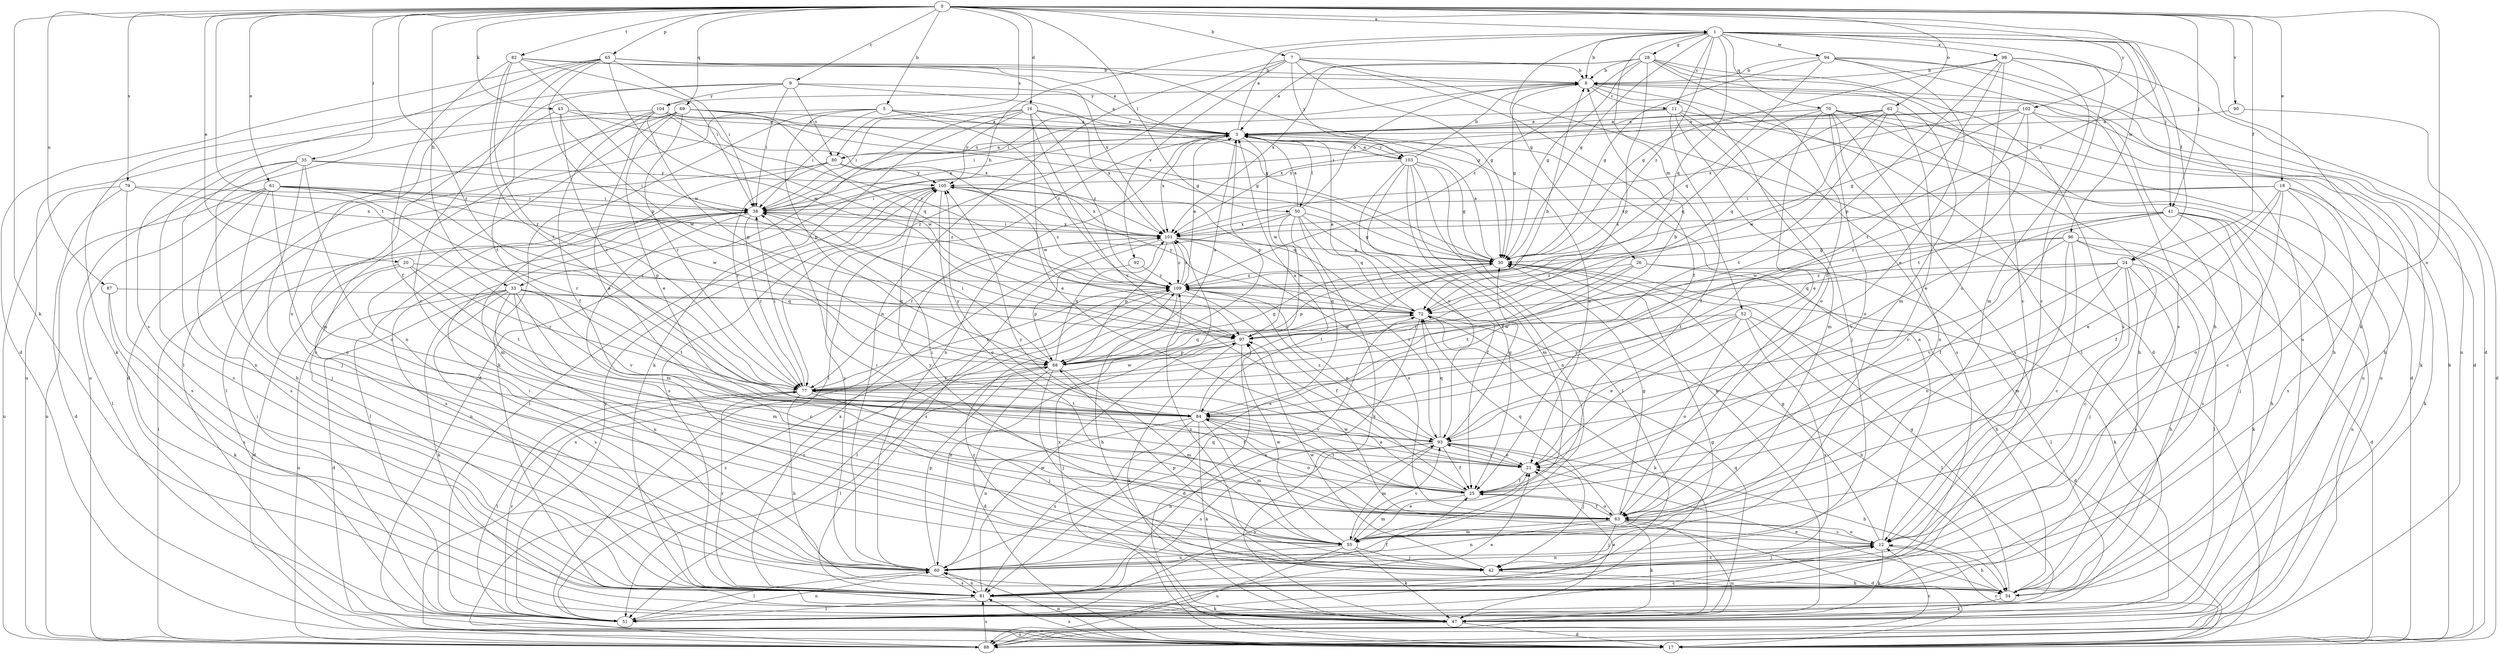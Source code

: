 strict digraph  {
0;
1;
3;
5;
7;
8;
9;
11;
12;
16;
17;
18;
20;
21;
24;
25;
26;
28;
30;
33;
34;
35;
38;
41;
42;
43;
47;
50;
51;
52;
55;
60;
61;
62;
63;
65;
68;
69;
70;
72;
77;
79;
80;
81;
82;
84;
87;
88;
90;
92;
93;
94;
96;
97;
98;
101;
102;
103;
104;
105;
109;
0 -> 1  [label=a];
0 -> 5  [label=b];
0 -> 7  [label=b];
0 -> 9  [label=c];
0 -> 16  [label=d];
0 -> 18  [label=e];
0 -> 20  [label=e];
0 -> 24  [label=f];
0 -> 33  [label=h];
0 -> 35  [label=i];
0 -> 41  [label=j];
0 -> 43  [label=k];
0 -> 47  [label=k];
0 -> 50  [label=l];
0 -> 61  [label=o];
0 -> 62  [label=o];
0 -> 63  [label=o];
0 -> 65  [label=p];
0 -> 69  [label=q];
0 -> 77  [label=r];
0 -> 79  [label=s];
0 -> 80  [label=s];
0 -> 82  [label=t];
0 -> 84  [label=t];
0 -> 87  [label=u];
0 -> 90  [label=v];
0 -> 102  [label=y];
0 -> 109  [label=z];
1 -> 8  [label=b];
1 -> 11  [label=c];
1 -> 24  [label=f];
1 -> 26  [label=g];
1 -> 28  [label=g];
1 -> 30  [label=g];
1 -> 33  [label=h];
1 -> 41  [label=j];
1 -> 47  [label=k];
1 -> 52  [label=m];
1 -> 70  [label=q];
1 -> 72  [label=q];
1 -> 88  [label=u];
1 -> 94  [label=w];
1 -> 96  [label=w];
1 -> 98  [label=x];
1 -> 109  [label=z];
3 -> 1  [label=a];
3 -> 21  [label=e];
3 -> 50  [label=l];
3 -> 51  [label=l];
3 -> 60  [label=n];
3 -> 68  [label=p];
3 -> 80  [label=s];
3 -> 97  [label=w];
3 -> 101  [label=x];
3 -> 103  [label=y];
5 -> 3  [label=a];
5 -> 38  [label=i];
5 -> 47  [label=k];
5 -> 51  [label=l];
5 -> 68  [label=p];
5 -> 103  [label=y];
5 -> 109  [label=z];
7 -> 8  [label=b];
7 -> 17  [label=d];
7 -> 25  [label=f];
7 -> 30  [label=g];
7 -> 60  [label=n];
7 -> 77  [label=r];
7 -> 92  [label=v];
7 -> 103  [label=y];
8 -> 11  [label=c];
8 -> 17  [label=d];
8 -> 30  [label=g];
8 -> 38  [label=i];
8 -> 51  [label=l];
8 -> 63  [label=o];
8 -> 104  [label=y];
9 -> 3  [label=a];
9 -> 30  [label=g];
9 -> 38  [label=i];
9 -> 47  [label=k];
9 -> 80  [label=s];
9 -> 84  [label=t];
9 -> 104  [label=y];
11 -> 3  [label=a];
11 -> 25  [label=f];
11 -> 38  [label=i];
11 -> 42  [label=j];
11 -> 55  [label=m];
11 -> 81  [label=s];
11 -> 88  [label=u];
12 -> 3  [label=a];
12 -> 30  [label=g];
12 -> 34  [label=h];
12 -> 42  [label=j];
12 -> 47  [label=k];
12 -> 60  [label=n];
12 -> 63  [label=o];
16 -> 3  [label=a];
16 -> 17  [label=d];
16 -> 21  [label=e];
16 -> 38  [label=i];
16 -> 47  [label=k];
16 -> 93  [label=v];
16 -> 101  [label=x];
16 -> 105  [label=y];
16 -> 109  [label=z];
17 -> 8  [label=b];
17 -> 12  [label=c];
17 -> 60  [label=n];
17 -> 81  [label=s];
17 -> 101  [label=x];
18 -> 12  [label=c];
18 -> 21  [label=e];
18 -> 25  [label=f];
18 -> 38  [label=i];
18 -> 47  [label=k];
18 -> 63  [label=o];
18 -> 81  [label=s];
18 -> 101  [label=x];
20 -> 17  [label=d];
20 -> 60  [label=n];
20 -> 77  [label=r];
20 -> 84  [label=t];
20 -> 109  [label=z];
21 -> 25  [label=f];
21 -> 93  [label=v];
24 -> 12  [label=c];
24 -> 34  [label=h];
24 -> 42  [label=j];
24 -> 63  [label=o];
24 -> 72  [label=q];
24 -> 81  [label=s];
24 -> 93  [label=v];
24 -> 109  [label=z];
25 -> 38  [label=i];
25 -> 55  [label=m];
25 -> 63  [label=o];
25 -> 84  [label=t];
25 -> 105  [label=y];
26 -> 34  [label=h];
26 -> 51  [label=l];
26 -> 77  [label=r];
26 -> 84  [label=t];
26 -> 109  [label=z];
28 -> 3  [label=a];
28 -> 8  [label=b];
28 -> 12  [label=c];
28 -> 25  [label=f];
28 -> 30  [label=g];
28 -> 55  [label=m];
28 -> 68  [label=p];
28 -> 81  [label=s];
28 -> 101  [label=x];
28 -> 109  [label=z];
30 -> 3  [label=a];
30 -> 47  [label=k];
30 -> 68  [label=p];
30 -> 84  [label=t];
30 -> 109  [label=z];
33 -> 12  [label=c];
33 -> 17  [label=d];
33 -> 47  [label=k];
33 -> 55  [label=m];
33 -> 60  [label=n];
33 -> 72  [label=q];
33 -> 81  [label=s];
33 -> 84  [label=t];
33 -> 88  [label=u];
33 -> 93  [label=v];
34 -> 21  [label=e];
34 -> 30  [label=g];
34 -> 47  [label=k];
35 -> 34  [label=h];
35 -> 38  [label=i];
35 -> 42  [label=j];
35 -> 60  [label=n];
35 -> 63  [label=o];
35 -> 81  [label=s];
35 -> 105  [label=y];
38 -> 3  [label=a];
38 -> 51  [label=l];
38 -> 55  [label=m];
38 -> 77  [label=r];
38 -> 81  [label=s];
38 -> 101  [label=x];
41 -> 25  [label=f];
41 -> 34  [label=h];
41 -> 42  [label=j];
41 -> 81  [label=s];
41 -> 88  [label=u];
41 -> 93  [label=v];
41 -> 97  [label=w];
41 -> 101  [label=x];
42 -> 12  [label=c];
42 -> 34  [label=h];
42 -> 68  [label=p];
42 -> 97  [label=w];
42 -> 109  [label=z];
43 -> 3  [label=a];
43 -> 55  [label=m];
43 -> 77  [label=r];
43 -> 97  [label=w];
43 -> 101  [label=x];
47 -> 17  [label=d];
47 -> 21  [label=e];
47 -> 72  [label=q];
47 -> 88  [label=u];
47 -> 109  [label=z];
50 -> 3  [label=a];
50 -> 8  [label=b];
50 -> 25  [label=f];
50 -> 30  [label=g];
50 -> 47  [label=k];
50 -> 72  [label=q];
50 -> 77  [label=r];
50 -> 81  [label=s];
50 -> 97  [label=w];
50 -> 101  [label=x];
51 -> 12  [label=c];
51 -> 21  [label=e];
51 -> 30  [label=g];
51 -> 38  [label=i];
51 -> 60  [label=n];
51 -> 77  [label=r];
51 -> 93  [label=v];
51 -> 105  [label=y];
51 -> 109  [label=z];
52 -> 17  [label=d];
52 -> 21  [label=e];
52 -> 51  [label=l];
52 -> 63  [label=o];
52 -> 77  [label=r];
52 -> 81  [label=s];
52 -> 97  [label=w];
55 -> 21  [label=e];
55 -> 42  [label=j];
55 -> 47  [label=k];
55 -> 60  [label=n];
55 -> 88  [label=u];
55 -> 93  [label=v];
55 -> 97  [label=w];
55 -> 105  [label=y];
60 -> 38  [label=i];
60 -> 51  [label=l];
60 -> 68  [label=p];
60 -> 72  [label=q];
60 -> 81  [label=s];
60 -> 105  [label=y];
61 -> 38  [label=i];
61 -> 42  [label=j];
61 -> 51  [label=l];
61 -> 63  [label=o];
61 -> 68  [label=p];
61 -> 77  [label=r];
61 -> 81  [label=s];
61 -> 88  [label=u];
61 -> 97  [label=w];
61 -> 109  [label=z];
62 -> 3  [label=a];
62 -> 21  [label=e];
62 -> 34  [label=h];
62 -> 72  [label=q];
62 -> 84  [label=t];
62 -> 97  [label=w];
62 -> 101  [label=x];
63 -> 12  [label=c];
63 -> 17  [label=d];
63 -> 25  [label=f];
63 -> 30  [label=g];
63 -> 38  [label=i];
63 -> 42  [label=j];
63 -> 47  [label=k];
63 -> 55  [label=m];
63 -> 60  [label=n];
63 -> 72  [label=q];
63 -> 88  [label=u];
63 -> 97  [label=w];
65 -> 3  [label=a];
65 -> 8  [label=b];
65 -> 12  [label=c];
65 -> 17  [label=d];
65 -> 30  [label=g];
65 -> 38  [label=i];
65 -> 60  [label=n];
65 -> 68  [label=p];
65 -> 81  [label=s];
65 -> 97  [label=w];
68 -> 3  [label=a];
68 -> 17  [label=d];
68 -> 30  [label=g];
68 -> 38  [label=i];
68 -> 42  [label=j];
68 -> 51  [label=l];
68 -> 55  [label=m];
68 -> 72  [label=q];
68 -> 77  [label=r];
68 -> 101  [label=x];
69 -> 3  [label=a];
69 -> 17  [label=d];
69 -> 21  [label=e];
69 -> 30  [label=g];
69 -> 60  [label=n];
69 -> 72  [label=q];
69 -> 77  [label=r];
69 -> 88  [label=u];
70 -> 3  [label=a];
70 -> 17  [label=d];
70 -> 21  [label=e];
70 -> 34  [label=h];
70 -> 60  [label=n];
70 -> 63  [label=o];
70 -> 72  [label=q];
70 -> 81  [label=s];
70 -> 88  [label=u];
72 -> 3  [label=a];
72 -> 34  [label=h];
72 -> 47  [label=k];
72 -> 81  [label=s];
72 -> 97  [label=w];
72 -> 105  [label=y];
77 -> 8  [label=b];
77 -> 25  [label=f];
77 -> 34  [label=h];
77 -> 38  [label=i];
77 -> 42  [label=j];
77 -> 51  [label=l];
77 -> 84  [label=t];
77 -> 97  [label=w];
77 -> 109  [label=z];
79 -> 17  [label=d];
79 -> 38  [label=i];
79 -> 81  [label=s];
79 -> 88  [label=u];
79 -> 101  [label=x];
80 -> 3  [label=a];
80 -> 51  [label=l];
80 -> 55  [label=m];
80 -> 77  [label=r];
80 -> 97  [label=w];
80 -> 105  [label=y];
81 -> 25  [label=f];
81 -> 47  [label=k];
81 -> 51  [label=l];
81 -> 60  [label=n];
81 -> 77  [label=r];
81 -> 97  [label=w];
81 -> 101  [label=x];
82 -> 8  [label=b];
82 -> 25  [label=f];
82 -> 38  [label=i];
82 -> 77  [label=r];
82 -> 84  [label=t];
82 -> 97  [label=w];
82 -> 101  [label=x];
84 -> 3  [label=a];
84 -> 21  [label=e];
84 -> 47  [label=k];
84 -> 55  [label=m];
84 -> 60  [label=n];
84 -> 63  [label=o];
84 -> 81  [label=s];
84 -> 93  [label=v];
84 -> 105  [label=y];
87 -> 47  [label=k];
87 -> 72  [label=q];
87 -> 81  [label=s];
88 -> 12  [label=c];
88 -> 38  [label=i];
88 -> 81  [label=s];
88 -> 101  [label=x];
88 -> 109  [label=z];
90 -> 3  [label=a];
90 -> 17  [label=d];
92 -> 68  [label=p];
92 -> 109  [label=z];
93 -> 21  [label=e];
93 -> 25  [label=f];
93 -> 30  [label=g];
93 -> 34  [label=h];
93 -> 42  [label=j];
93 -> 55  [label=m];
93 -> 60  [label=n];
93 -> 72  [label=q];
93 -> 81  [label=s];
93 -> 109  [label=z];
94 -> 8  [label=b];
94 -> 21  [label=e];
94 -> 30  [label=g];
94 -> 34  [label=h];
94 -> 72  [label=q];
94 -> 81  [label=s];
94 -> 88  [label=u];
96 -> 12  [label=c];
96 -> 17  [label=d];
96 -> 30  [label=g];
96 -> 47  [label=k];
96 -> 51  [label=l];
96 -> 55  [label=m];
96 -> 84  [label=t];
96 -> 93  [label=v];
97 -> 8  [label=b];
97 -> 17  [label=d];
97 -> 47  [label=k];
97 -> 60  [label=n];
97 -> 68  [label=p];
98 -> 8  [label=b];
98 -> 12  [label=c];
98 -> 17  [label=d];
98 -> 30  [label=g];
98 -> 55  [label=m];
98 -> 63  [label=o];
98 -> 68  [label=p];
98 -> 84  [label=t];
101 -> 30  [label=g];
101 -> 38  [label=i];
101 -> 63  [label=o];
101 -> 68  [label=p];
101 -> 81  [label=s];
101 -> 93  [label=v];
101 -> 109  [label=z];
102 -> 3  [label=a];
102 -> 30  [label=g];
102 -> 34  [label=h];
102 -> 38  [label=i];
102 -> 47  [label=k];
102 -> 77  [label=r];
102 -> 84  [label=t];
102 -> 101  [label=x];
103 -> 3  [label=a];
103 -> 8  [label=b];
103 -> 25  [label=f];
103 -> 30  [label=g];
103 -> 47  [label=k];
103 -> 51  [label=l];
103 -> 55  [label=m];
103 -> 60  [label=n];
103 -> 93  [label=v];
103 -> 105  [label=y];
104 -> 3  [label=a];
104 -> 21  [label=e];
104 -> 25  [label=f];
104 -> 30  [label=g];
104 -> 68  [label=p];
104 -> 81  [label=s];
104 -> 88  [label=u];
104 -> 97  [label=w];
104 -> 109  [label=z];
105 -> 38  [label=i];
105 -> 51  [label=l];
105 -> 63  [label=o];
105 -> 72  [label=q];
105 -> 81  [label=s];
105 -> 101  [label=x];
105 -> 109  [label=z];
109 -> 3  [label=a];
109 -> 21  [label=e];
109 -> 25  [label=f];
109 -> 34  [label=h];
109 -> 51  [label=l];
109 -> 72  [label=q];
109 -> 101  [label=x];
}
